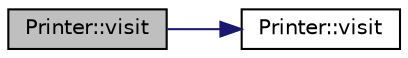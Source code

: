 digraph "Printer::visit"
{
 // LATEX_PDF_SIZE
  edge [fontname="Helvetica",fontsize="10",labelfontname="Helvetica",labelfontsize="10"];
  node [fontname="Helvetica",fontsize="10",shape=record];
  rankdir="LR";
  Node1 [label="Printer::visit",height=0.2,width=0.4,color="black", fillcolor="grey75", style="filled", fontcolor="black",tooltip=" "];
  Node1 -> Node2 [color="midnightblue",fontsize="10",style="solid"];
  Node2 [label="Printer::visit",height=0.2,width=0.4,color="black", fillcolor="white", style="filled",URL="$class_printer.html#a1a11b81586bef09129ede6b14009dfe7",tooltip=" "];
}
